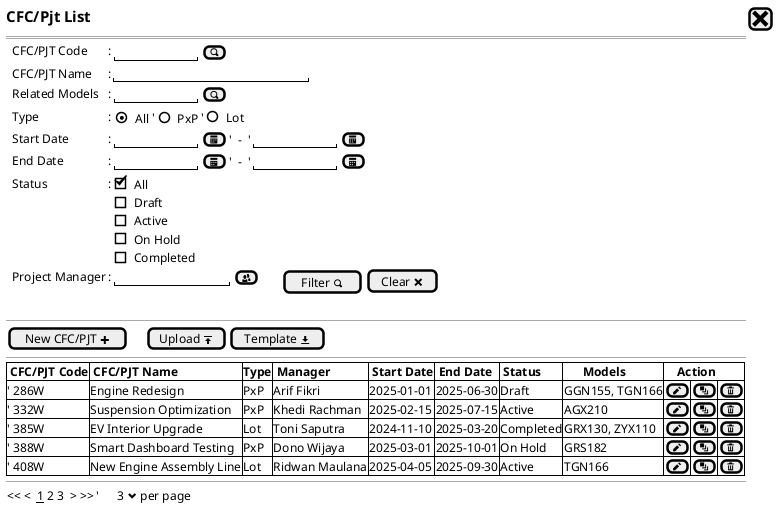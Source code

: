 @startsalt
{
  <size:15><b>CFC/Pjt List | [<size:25><&x>]|*
  ==
  {
    .|CFC/PJT Code      |: {|"          "|[<&magnifying-glass>]|}*
    .|CFC/PJT Name      |: |"                        "|*    
    .|Related Models    |: {|"          "| [<&magnifying-glass>]|}*
    .|Type              |: {|{(X)All}   '|    {()PxP}        '|   ()Lot}
    .|Start Date        |: {"          "|[<&calendar>] |'  -  '| "          "|[<&calendar>]  }*
    .|End Date          |: {"          "|[<&calendar>] |'  -  '| "          "|[<&calendar>]  }*
    .|Status |:|
    {
      [X] All
      [] Draft
      [] Active
      [] On Hold
      [] Completed
    }|*
    .|Project Manager |: {|"              "|[<&people>]|.|.|.|.||[Filter <&magnifying-glass>]}|[Clear <&x>]
  }
  .
  --
  {
  [New CFC/PJT <&plus>]|.|.|.|[Upload <&data-transfer-upload>]| [Template <&data-transfer-download>]|*
  }
  --
  {#
    |<b> CFC/PJT Code |<b> CFC/PJT Name          |<b>Type|<b> Manager         |<b> Start Date |<b> End Date   |<b> Status     |<b>      Models     |<b>    Action |*|*|*|*|*|*|*
    |' 286W              | Engine Redesign          |PxP    | Arif Fikri         | 2025-01-01    | 2025-06-30    | Draft         | GGN155, TGN166     |[<&pencil>]|[<&layers>]|[<&trash>]|*
    |' 332W              | Suspension Optimization  |PxP    | Khedi Rachman      | 2025-02-15    | 2025-07-15    | Active        | AGX210             |[<&pencil>]|[<&layers>]|[<&trash>]|*
    |' 385W              | EV Interior Upgrade      |Lot    | Toni Saputra       | 2024-11-10    | 2025-03-20    | Completed     | GRX130, ZYX110     |[<&pencil>]|[<&layers>]|[<&trash>]|*
    |' 388W              | Smart Dashboard Testing  |PxP    | Dono Wijaya        | 2025-03-01    | 2025-10-01    | On Hold       | GRS182             |[<&pencil>]|[<&layers>]|[<&trash>]|*
    |' 408W              | New Engine Assembly Line |Lot    | Ridwan Maulana     | 2025-04-05    | 2025-09-30    | Active        | TGN166             |[<&pencil>]|[<&layers>]|[<&trash>]|*
  }
  --
  {
  << <  __1__ 2 3  > >>  |'      3 <&chevron-bottom> per page |*
  }
}
@endsalt
